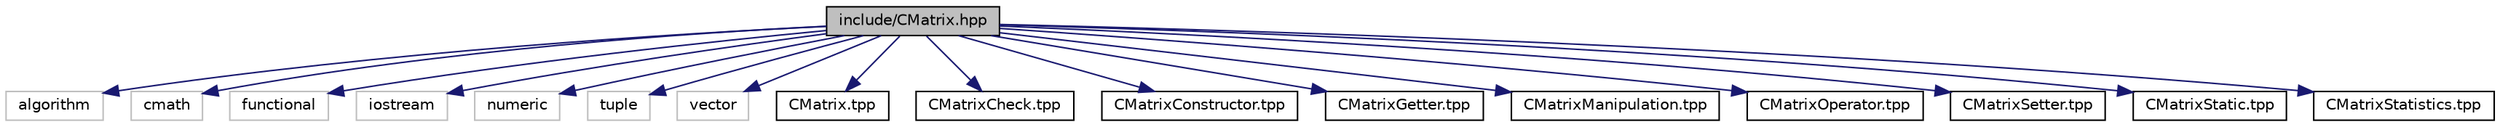 digraph "include/CMatrix.hpp"
{
 // LATEX_PDF_SIZE
  edge [fontname="Helvetica",fontsize="10",labelfontname="Helvetica",labelfontsize="10"];
  node [fontname="Helvetica",fontsize="10",shape=record];
  Node1 [label="include/CMatrix.hpp",height=0.2,width=0.4,color="black", fillcolor="grey75", style="filled", fontcolor="black",tooltip="File containing the main template class of the 'cmatrix' library."];
  Node1 -> Node2 [color="midnightblue",fontsize="10",style="solid",fontname="Helvetica"];
  Node2 [label="algorithm",height=0.2,width=0.4,color="grey75", fillcolor="white", style="filled",tooltip=" "];
  Node1 -> Node3 [color="midnightblue",fontsize="10",style="solid",fontname="Helvetica"];
  Node3 [label="cmath",height=0.2,width=0.4,color="grey75", fillcolor="white", style="filled",tooltip=" "];
  Node1 -> Node4 [color="midnightblue",fontsize="10",style="solid",fontname="Helvetica"];
  Node4 [label="functional",height=0.2,width=0.4,color="grey75", fillcolor="white", style="filled",tooltip=" "];
  Node1 -> Node5 [color="midnightblue",fontsize="10",style="solid",fontname="Helvetica"];
  Node5 [label="iostream",height=0.2,width=0.4,color="grey75", fillcolor="white", style="filled",tooltip=" "];
  Node1 -> Node6 [color="midnightblue",fontsize="10",style="solid",fontname="Helvetica"];
  Node6 [label="numeric",height=0.2,width=0.4,color="grey75", fillcolor="white", style="filled",tooltip=" "];
  Node1 -> Node7 [color="midnightblue",fontsize="10",style="solid",fontname="Helvetica"];
  Node7 [label="tuple",height=0.2,width=0.4,color="grey75", fillcolor="white", style="filled",tooltip=" "];
  Node1 -> Node8 [color="midnightblue",fontsize="10",style="solid",fontname="Helvetica"];
  Node8 [label="vector",height=0.2,width=0.4,color="grey75", fillcolor="white", style="filled",tooltip=" "];
  Node1 -> Node9 [color="midnightblue",fontsize="10",style="solid",fontname="Helvetica"];
  Node9 [label="CMatrix.tpp",height=0.2,width=0.4,color="black", fillcolor="white", style="filled",URL="$CMatrix_8tpp.html",tooltip=" "];
  Node1 -> Node10 [color="midnightblue",fontsize="10",style="solid",fontname="Helvetica"];
  Node10 [label="CMatrixCheck.tpp",height=0.2,width=0.4,color="black", fillcolor="white", style="filled",URL="$CMatrixCheck_8tpp.html",tooltip=" "];
  Node1 -> Node11 [color="midnightblue",fontsize="10",style="solid",fontname="Helvetica"];
  Node11 [label="CMatrixConstructor.tpp",height=0.2,width=0.4,color="black", fillcolor="white", style="filled",URL="$CMatrixConstructor_8tpp.html",tooltip=" "];
  Node1 -> Node12 [color="midnightblue",fontsize="10",style="solid",fontname="Helvetica"];
  Node12 [label="CMatrixGetter.tpp",height=0.2,width=0.4,color="black", fillcolor="white", style="filled",URL="$CMatrixGetter_8tpp.html",tooltip=" "];
  Node1 -> Node13 [color="midnightblue",fontsize="10",style="solid",fontname="Helvetica"];
  Node13 [label="CMatrixManipulation.tpp",height=0.2,width=0.4,color="black", fillcolor="white", style="filled",URL="$CMatrixManipulation_8tpp.html",tooltip=" "];
  Node1 -> Node14 [color="midnightblue",fontsize="10",style="solid",fontname="Helvetica"];
  Node14 [label="CMatrixOperator.tpp",height=0.2,width=0.4,color="black", fillcolor="white", style="filled",URL="$CMatrixOperator_8tpp.html",tooltip=" "];
  Node1 -> Node15 [color="midnightblue",fontsize="10",style="solid",fontname="Helvetica"];
  Node15 [label="CMatrixSetter.tpp",height=0.2,width=0.4,color="black", fillcolor="white", style="filled",URL="$CMatrixSetter_8tpp.html",tooltip=" "];
  Node1 -> Node16 [color="midnightblue",fontsize="10",style="solid",fontname="Helvetica"];
  Node16 [label="CMatrixStatic.tpp",height=0.2,width=0.4,color="black", fillcolor="white", style="filled",URL="$CMatrixStatic_8tpp.html",tooltip=" "];
  Node1 -> Node17 [color="midnightblue",fontsize="10",style="solid",fontname="Helvetica"];
  Node17 [label="CMatrixStatistics.tpp",height=0.2,width=0.4,color="black", fillcolor="white", style="filled",URL="$CMatrixStatistics_8tpp.html",tooltip="This file contains the implementation of methods to perform statistical operations on the matrix."];
}
